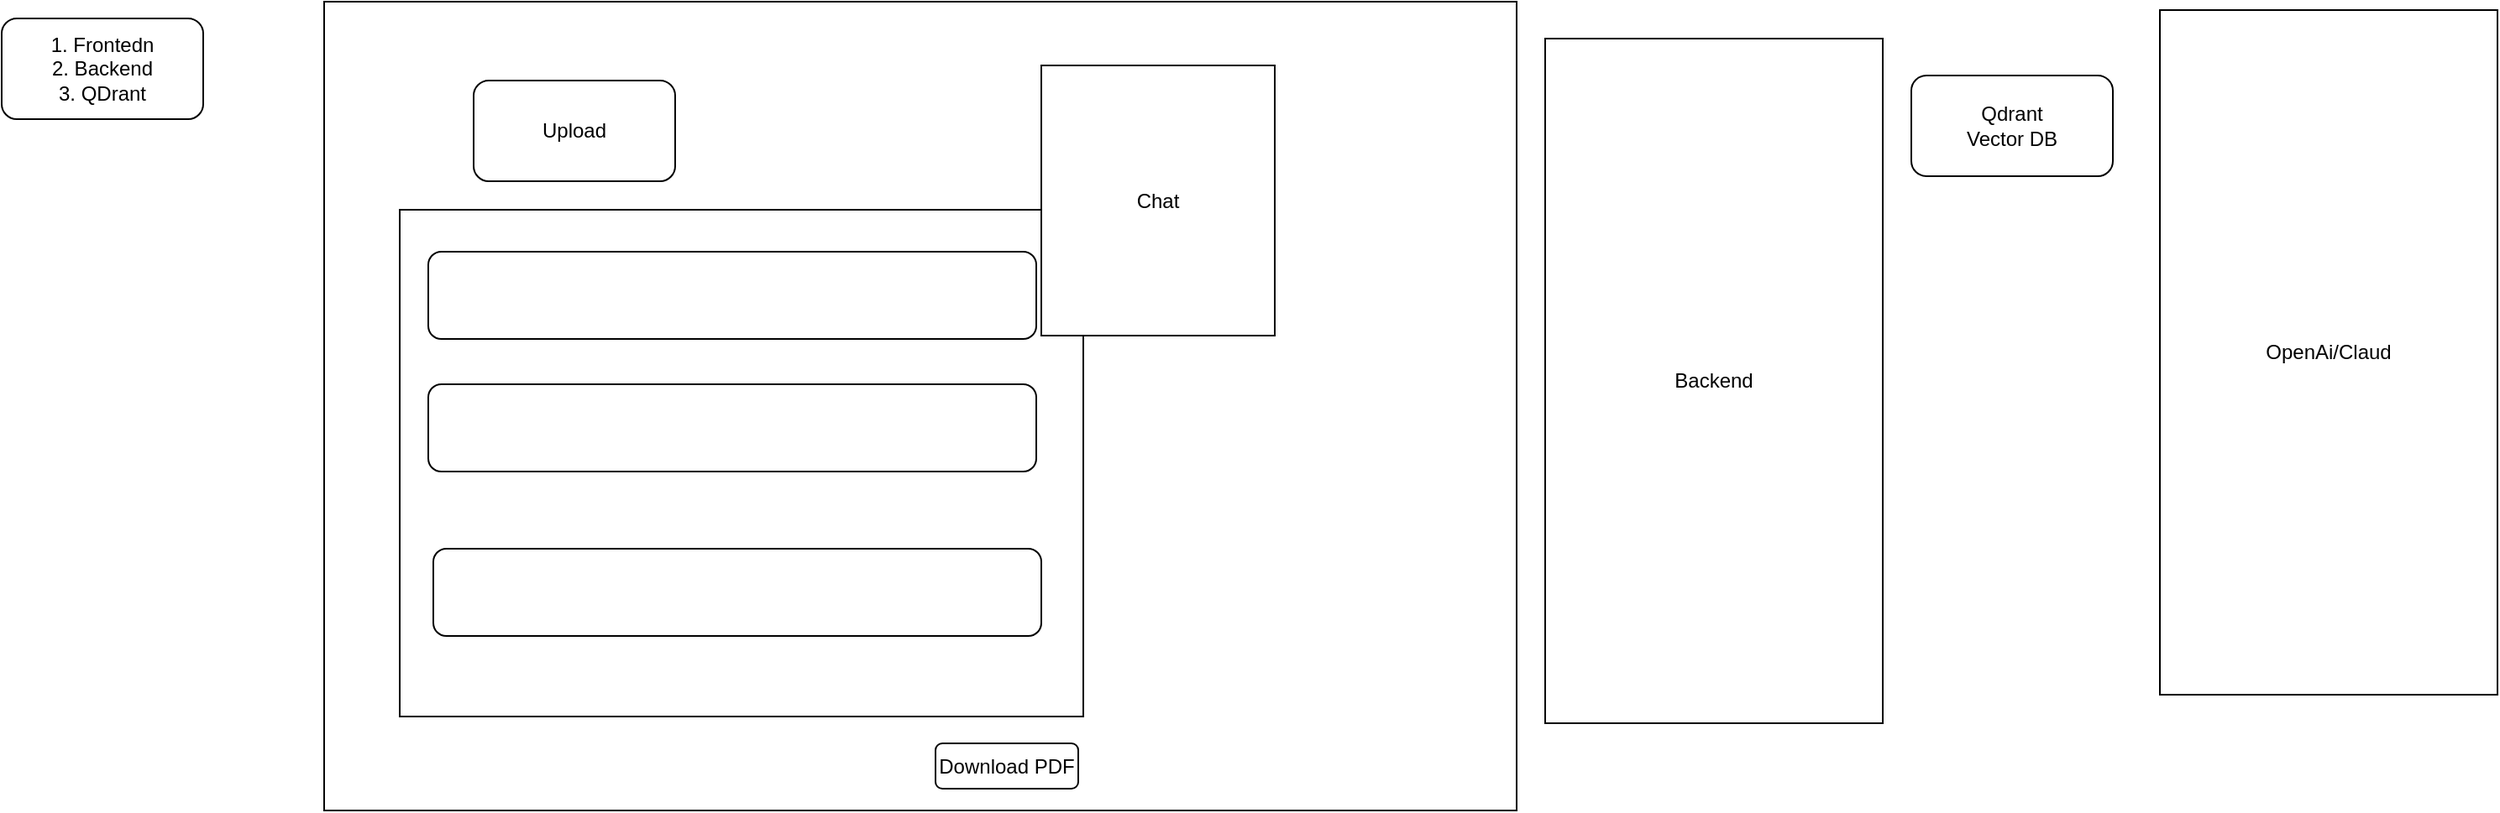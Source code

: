 <mxfile>
    <diagram id="t0nJhT5sohu87mCcE8RK" name="Page-1">
        <mxGraphModel dx="1649" dy="528" grid="0" gridSize="10" guides="1" tooltips="1" connect="1" arrows="1" fold="1" page="1" pageScale="1" pageWidth="1169" pageHeight="827" background="#ffffff" math="0" shadow="0">
            <root>
                <mxCell id="0"/>
                <mxCell id="1" parent="0"/>
                <mxCell id="2" value="" style="rounded=0;whiteSpace=wrap;html=1;" vertex="1" parent="1">
                    <mxGeometry x="241" y="45" width="710" height="482" as="geometry"/>
                </mxCell>
                <mxCell id="3" value="Upload" style="rounded=1;whiteSpace=wrap;html=1;" vertex="1" parent="1">
                    <mxGeometry x="330" y="92" width="120" height="60" as="geometry"/>
                </mxCell>
                <mxCell id="4" value="" style="rounded=0;whiteSpace=wrap;html=1;" vertex="1" parent="1">
                    <mxGeometry x="286" y="169" width="407" height="302" as="geometry"/>
                </mxCell>
                <mxCell id="5" value="Chat" style="rounded=0;whiteSpace=wrap;html=1;" vertex="1" parent="1">
                    <mxGeometry x="668" y="83" width="139" height="161" as="geometry"/>
                </mxCell>
                <mxCell id="6" value="" style="rounded=1;whiteSpace=wrap;html=1;" vertex="1" parent="1">
                    <mxGeometry x="303" y="194" width="362" height="52" as="geometry"/>
                </mxCell>
                <mxCell id="7" value="" style="rounded=1;whiteSpace=wrap;html=1;" vertex="1" parent="1">
                    <mxGeometry x="303" y="273" width="362" height="52" as="geometry"/>
                </mxCell>
                <mxCell id="8" value="" style="rounded=1;whiteSpace=wrap;html=1;" vertex="1" parent="1">
                    <mxGeometry x="306" y="371" width="362" height="52" as="geometry"/>
                </mxCell>
                <mxCell id="9" value="Backend&lt;br&gt;" style="rounded=0;whiteSpace=wrap;html=1;" vertex="1" parent="1">
                    <mxGeometry x="968" y="67" width="201" height="408" as="geometry"/>
                </mxCell>
                <mxCell id="10" value="OpenAi/Claud" style="rounded=0;whiteSpace=wrap;html=1;" vertex="1" parent="1">
                    <mxGeometry x="1334" y="50" width="201" height="408" as="geometry"/>
                </mxCell>
                <mxCell id="11" value="Download PDF" style="rounded=1;whiteSpace=wrap;html=1;" vertex="1" parent="1">
                    <mxGeometry x="605" y="487" width="85" height="27" as="geometry"/>
                </mxCell>
                <mxCell id="12" value="Qdrant&lt;br&gt;Vector DB" style="rounded=1;whiteSpace=wrap;html=1;" vertex="1" parent="1">
                    <mxGeometry x="1186" y="89" width="120" height="60" as="geometry"/>
                </mxCell>
                <mxCell id="13" value="1. Frontedn&lt;br&gt;2. Backend&lt;br&gt;3. QDrant" style="rounded=1;whiteSpace=wrap;html=1;" vertex="1" parent="1">
                    <mxGeometry x="49" y="55" width="120" height="60" as="geometry"/>
                </mxCell>
            </root>
        </mxGraphModel>
    </diagram>
</mxfile>